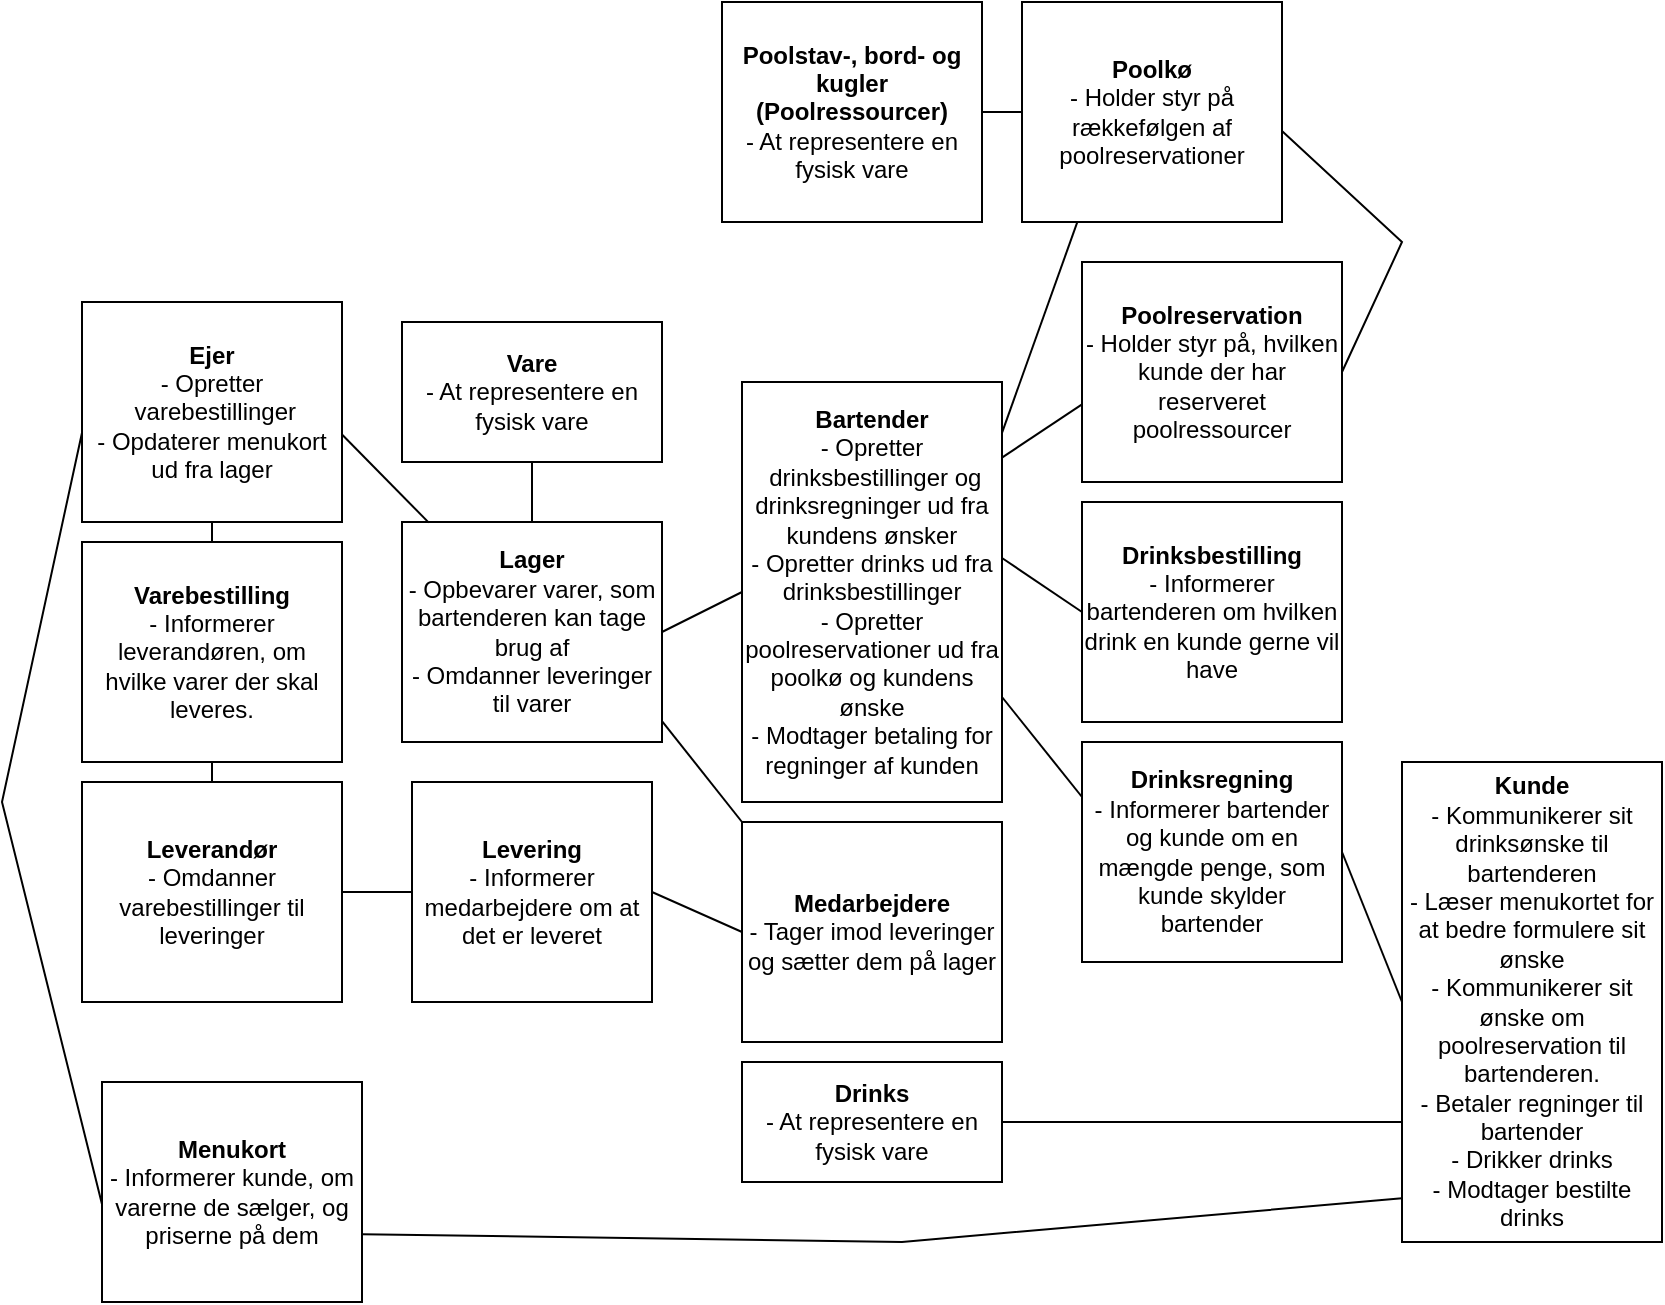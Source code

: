 <mxfile version="20.8.15" type="device"><diagram name="Page-1" id="MbwEsXsMckof3l9L05dJ"><mxGraphModel dx="2154" dy="1807" grid="1" gridSize="10" guides="1" tooltips="1" connect="1" arrows="1" fold="1" page="1" pageScale="1" pageWidth="850" pageHeight="1100" math="0" shadow="0"><root><mxCell id="0"/><mxCell id="1" parent="0"/><mxCell id="rj1FoROS2vU7tm3OQ0Xq-1" value="&lt;div&gt;&lt;b&gt;Vare&lt;/b&gt;&lt;/div&gt;&lt;div&gt;- At representere en fysisk vare&lt;br&gt;&lt;/div&gt;" style="rounded=0;whiteSpace=wrap;html=1;" vertex="1" parent="1"><mxGeometry x="150" y="50" width="130" height="70" as="geometry"/></mxCell><mxCell id="rj1FoROS2vU7tm3OQ0Xq-2" value="&lt;div&gt;&lt;b&gt;Levering&lt;/b&gt;&lt;/div&gt;&lt;div&gt;- Informerer medarbejdere om at det er leveret&lt;br&gt;&lt;/div&gt;" style="rounded=0;whiteSpace=wrap;html=1;" vertex="1" parent="1"><mxGeometry x="155" y="280" width="120" height="110" as="geometry"/></mxCell><mxCell id="rj1FoROS2vU7tm3OQ0Xq-3" value="&lt;div&gt;&lt;b&gt;Menukort&lt;/b&gt;&lt;/div&gt;&lt;div&gt;- Informerer kunde, om varerne de sælger, og priserne på dem&lt;br&gt;&lt;/div&gt;" style="rounded=0;whiteSpace=wrap;html=1;" vertex="1" parent="1"><mxGeometry y="430" width="130" height="110" as="geometry"/></mxCell><mxCell id="rj1FoROS2vU7tm3OQ0Xq-5" value="&lt;b&gt;Lager&lt;/b&gt;&lt;div&gt;- Opbevarer varer, som bartenderen kan tage brug af&lt;/div&gt;&lt;div&gt;- Omdanner leveringer til varer&lt;br&gt;&lt;/div&gt;" style="rounded=0;whiteSpace=wrap;html=1;" vertex="1" parent="1"><mxGeometry x="150" y="150" width="130" height="110" as="geometry"/></mxCell><mxCell id="rj1FoROS2vU7tm3OQ0Xq-6" value="&lt;b&gt;Medarbejdere&lt;/b&gt;&lt;div&gt;- Tager imod leveringer og sætter dem på lager&lt;br&gt;&lt;/div&gt;" style="rounded=0;whiteSpace=wrap;html=1;" vertex="1" parent="1"><mxGeometry x="320" y="300" width="130" height="110" as="geometry"/></mxCell><mxCell id="rj1FoROS2vU7tm3OQ0Xq-7" value="&lt;b&gt;Bartender&lt;/b&gt;&lt;div&gt;- Opretter&lt;br&gt;&lt;/div&gt;&lt;div&gt;&amp;nbsp;drinksbestillinger og drinksregninger ud fra kundens ønsker&lt;/div&gt;&lt;div&gt;- Opretter drinks ud fra drinksbestillinger&lt;br&gt;&lt;/div&gt;&lt;div&gt;- Opretter poolreservationer ud fra poolkø og kundens ønske&lt;/div&gt;&lt;div&gt;- Modtager betaling for regninger af kunden&lt;br&gt;&lt;/div&gt;" style="rounded=0;whiteSpace=wrap;html=1;" vertex="1" parent="1"><mxGeometry x="320" y="80" width="130" height="210" as="geometry"/></mxCell><mxCell id="rj1FoROS2vU7tm3OQ0Xq-8" value="&lt;b&gt;Ejer&lt;/b&gt;&lt;div&gt;- Opretter&lt;br&gt;&lt;/div&gt;&lt;div&gt;&amp;nbsp;varebestillinger&lt;/div&gt;&lt;div&gt;- Opdaterer menukort ud fra lager&lt;br&gt;&lt;/div&gt;" style="rounded=0;whiteSpace=wrap;html=1;" vertex="1" parent="1"><mxGeometry x="-10" y="40" width="130" height="110" as="geometry"/></mxCell><mxCell id="rj1FoROS2vU7tm3OQ0Xq-9" value="&lt;div&gt;&lt;b&gt;Poolstav-, bord- og kugler (Poolressourcer)&lt;br&gt;&lt;/b&gt;&lt;/div&gt;&lt;div&gt;- At representere en fysisk vare&lt;br&gt;&lt;/div&gt;" style="rounded=0;whiteSpace=wrap;html=1;" vertex="1" parent="1"><mxGeometry x="310" y="-110" width="130" height="110" as="geometry"/></mxCell><mxCell id="rj1FoROS2vU7tm3OQ0Xq-10" value="&lt;div&gt;&lt;b&gt;Poolreservation&lt;/b&gt;&lt;/div&gt;&lt;div&gt;- Holder styr på, hvilken kunde der har reserveret&lt;b&gt; &lt;/b&gt;poolressourcer&lt;br&gt;&lt;/div&gt;" style="rounded=0;whiteSpace=wrap;html=1;" vertex="1" parent="1"><mxGeometry x="490" y="20" width="130" height="110" as="geometry"/></mxCell><mxCell id="rj1FoROS2vU7tm3OQ0Xq-11" value="&lt;div&gt;&lt;b&gt;Poolkø&lt;/b&gt;&lt;/div&gt;- Holder styr på rækkefølgen af poolreservationer" style="rounded=0;whiteSpace=wrap;html=1;" vertex="1" parent="1"><mxGeometry x="460" y="-110" width="130" height="110" as="geometry"/></mxCell><mxCell id="rj1FoROS2vU7tm3OQ0Xq-12" value="&lt;b&gt;Kunde&lt;/b&gt;&lt;div&gt;- Kommunikerer sit drinksønske til bartenderen&lt;/div&gt;&lt;div&gt;- Læser menukortet for at bedre formulere sit ønske&lt;/div&gt;&lt;div&gt;- Kommunikerer sit ønske om poolreservation til bartenderen.&lt;/div&gt;&lt;div&gt;- Betaler regninger til bartender&lt;/div&gt;&lt;div&gt;- Drikker drinks&lt;/div&gt;&lt;div&gt;- Modtager bestilte drinks&lt;br&gt;&lt;/div&gt;" style="rounded=0;whiteSpace=wrap;html=1;" vertex="1" parent="1"><mxGeometry x="650" y="270" width="130" height="240" as="geometry"/></mxCell><mxCell id="rj1FoROS2vU7tm3OQ0Xq-13" value="&lt;b&gt;Varebestilling&lt;/b&gt;&lt;div&gt;- Informerer leverandøren, om hvilke varer der skal leveres.&lt;br&gt;&lt;/div&gt;" style="rounded=0;whiteSpace=wrap;html=1;" vertex="1" parent="1"><mxGeometry x="-10" y="160" width="130" height="110" as="geometry"/></mxCell><mxCell id="rj1FoROS2vU7tm3OQ0Xq-14" value="&lt;b&gt;Drinksbestilling&lt;/b&gt;&lt;div&gt;- Informerer bartenderen om hvilken drink en kunde gerne vil have&lt;br&gt;&lt;/div&gt;" style="rounded=0;whiteSpace=wrap;html=1;" vertex="1" parent="1"><mxGeometry x="490" y="140" width="130" height="110" as="geometry"/></mxCell><mxCell id="rj1FoROS2vU7tm3OQ0Xq-15" value="&lt;b&gt;Drinksregning&lt;/b&gt;&lt;div&gt;- Informerer bartender og kunde om en mængde penge, som kunde skylder bartender&lt;br&gt;&lt;/div&gt;" style="rounded=0;whiteSpace=wrap;html=1;" vertex="1" parent="1"><mxGeometry x="490" y="260" width="130" height="110" as="geometry"/></mxCell><mxCell id="rj1FoROS2vU7tm3OQ0Xq-16" value="&lt;b&gt;Drinks&lt;/b&gt;&lt;div&gt;- At representere en fysisk vare&lt;br&gt;&lt;/div&gt;" style="rounded=0;whiteSpace=wrap;html=1;" vertex="1" parent="1"><mxGeometry x="320" y="420" width="130" height="60" as="geometry"/></mxCell><mxCell id="rj1FoROS2vU7tm3OQ0Xq-19" value="" style="endArrow=none;html=1;rounded=0;entryX=1;entryY=0.5;entryDx=0;entryDy=0;exitX=0;exitY=0.5;exitDx=0;exitDy=0;" edge="1" parent="1" source="rj1FoROS2vU7tm3OQ0Xq-6" target="rj1FoROS2vU7tm3OQ0Xq-2"><mxGeometry width="50" height="50" relative="1" as="geometry"><mxPoint x="410" y="370" as="sourcePoint"/><mxPoint x="460" y="320" as="targetPoint"/></mxGeometry></mxCell><mxCell id="rj1FoROS2vU7tm3OQ0Xq-20" value="" style="endArrow=none;html=1;rounded=0;entryX=1;entryY=0.5;entryDx=0;entryDy=0;exitX=0;exitY=0.5;exitDx=0;exitDy=0;exitPerimeter=0;" edge="1" parent="1" source="rj1FoROS2vU7tm3OQ0Xq-7" target="rj1FoROS2vU7tm3OQ0Xq-5"><mxGeometry width="50" height="50" relative="1" as="geometry"><mxPoint x="310" y="270" as="sourcePoint"/><mxPoint x="270" y="270" as="targetPoint"/></mxGeometry></mxCell><mxCell id="rj1FoROS2vU7tm3OQ0Xq-21" value="" style="endArrow=none;html=1;rounded=0;entryX=0.5;entryY=0;entryDx=0;entryDy=0;exitX=0.5;exitY=1;exitDx=0;exitDy=0;" edge="1" parent="1" source="rj1FoROS2vU7tm3OQ0Xq-1" target="rj1FoROS2vU7tm3OQ0Xq-5"><mxGeometry width="50" height="50" relative="1" as="geometry"><mxPoint x="250" y="130" as="sourcePoint"/><mxPoint x="210" y="135" as="targetPoint"/></mxGeometry></mxCell><mxCell id="rj1FoROS2vU7tm3OQ0Xq-24" value="" style="endArrow=none;html=1;rounded=0;entryX=0.5;entryY=0;entryDx=0;entryDy=0;exitX=0.5;exitY=1;exitDx=0;exitDy=0;" edge="1" parent="1" source="rj1FoROS2vU7tm3OQ0Xq-8" target="rj1FoROS2vU7tm3OQ0Xq-13"><mxGeometry width="50" height="50" relative="1" as="geometry"><mxPoint x="590" y="320" as="sourcePoint"/><mxPoint x="550" y="335" as="targetPoint"/></mxGeometry></mxCell><mxCell id="rj1FoROS2vU7tm3OQ0Xq-26" value="&lt;div&gt;&lt;b&gt;Leverandør&lt;/b&gt;&lt;/div&gt;&lt;div&gt;- Omdanner varebestillinger til leveringer&lt;br&gt;&lt;/div&gt;" style="rounded=0;whiteSpace=wrap;html=1;" vertex="1" parent="1"><mxGeometry x="-10" y="280" width="130" height="110" as="geometry"/></mxCell><mxCell id="rj1FoROS2vU7tm3OQ0Xq-27" value="" style="endArrow=none;html=1;rounded=0;entryX=0.5;entryY=0;entryDx=0;entryDy=0;exitX=0.5;exitY=1;exitDx=0;exitDy=0;" edge="1" parent="1" source="rj1FoROS2vU7tm3OQ0Xq-13" target="rj1FoROS2vU7tm3OQ0Xq-26"><mxGeometry width="50" height="50" relative="1" as="geometry"><mxPoint x="55" y="150" as="sourcePoint"/><mxPoint x="55" y="160" as="targetPoint"/></mxGeometry></mxCell><mxCell id="rj1FoROS2vU7tm3OQ0Xq-28" value="" style="endArrow=none;html=1;rounded=0;entryX=1;entryY=0.5;entryDx=0;entryDy=0;exitX=0;exitY=0.5;exitDx=0;exitDy=0;" edge="1" parent="1" source="rj1FoROS2vU7tm3OQ0Xq-2" target="rj1FoROS2vU7tm3OQ0Xq-26"><mxGeometry width="50" height="50" relative="1" as="geometry"><mxPoint x="55" y="270" as="sourcePoint"/><mxPoint x="65" y="290" as="targetPoint"/></mxGeometry></mxCell><mxCell id="rj1FoROS2vU7tm3OQ0Xq-30" value="" style="endArrow=none;html=1;rounded=0;entryX=0;entryY=0;entryDx=0;entryDy=0;exitX=1;exitY=0.905;exitDx=0;exitDy=0;exitPerimeter=0;" edge="1" parent="1" source="rj1FoROS2vU7tm3OQ0Xq-5" target="rj1FoROS2vU7tm3OQ0Xq-6"><mxGeometry width="50" height="50" relative="1" as="geometry"><mxPoint x="330" y="345" as="sourcePoint"/><mxPoint x="290" y="345" as="targetPoint"/></mxGeometry></mxCell><mxCell id="rj1FoROS2vU7tm3OQ0Xq-32" value="" style="endArrow=none;html=1;rounded=0;exitX=0;exitY=0.25;exitDx=0;exitDy=0;entryX=1;entryY=0.75;entryDx=0;entryDy=0;" edge="1" parent="1" source="rj1FoROS2vU7tm3OQ0Xq-15" target="rj1FoROS2vU7tm3OQ0Xq-7"><mxGeometry width="50" height="50" relative="1" as="geometry"><mxPoint x="520" y="207.5" as="sourcePoint"/><mxPoint x="460" y="230" as="targetPoint"/></mxGeometry></mxCell><mxCell id="rj1FoROS2vU7tm3OQ0Xq-33" value="" style="endArrow=none;html=1;rounded=0;exitX=0;exitY=0.5;exitDx=0;exitDy=0;entryX=1;entryY=0.419;entryDx=0;entryDy=0;entryPerimeter=0;" edge="1" parent="1" source="rj1FoROS2vU7tm3OQ0Xq-14" target="rj1FoROS2vU7tm3OQ0Xq-7"><mxGeometry width="50" height="50" relative="1" as="geometry"><mxPoint x="520" y="357.5" as="sourcePoint"/><mxPoint x="461.69" y="216.1" as="targetPoint"/></mxGeometry></mxCell><mxCell id="rj1FoROS2vU7tm3OQ0Xq-34" value="" style="endArrow=none;html=1;rounded=0;exitX=1;exitY=0.5;exitDx=0;exitDy=0;entryX=0;entryY=0.5;entryDx=0;entryDy=0;" edge="1" parent="1" source="rj1FoROS2vU7tm3OQ0Xq-15" target="rj1FoROS2vU7tm3OQ0Xq-12"><mxGeometry width="50" height="50" relative="1" as="geometry"><mxPoint x="500" y="297.5" as="sourcePoint"/><mxPoint x="460" y="247.5" as="targetPoint"/></mxGeometry></mxCell><mxCell id="rj1FoROS2vU7tm3OQ0Xq-35" value="" style="endArrow=none;html=1;rounded=0;exitX=0;exitY=0.75;exitDx=0;exitDy=0;entryX=1;entryY=0.5;entryDx=0;entryDy=0;" edge="1" parent="1" source="rj1FoROS2vU7tm3OQ0Xq-12" target="rj1FoROS2vU7tm3OQ0Xq-16"><mxGeometry width="50" height="50" relative="1" as="geometry"><mxPoint x="630" y="325" as="sourcePoint"/><mxPoint x="660" y="365" as="targetPoint"/></mxGeometry></mxCell><mxCell id="rj1FoROS2vU7tm3OQ0Xq-36" value="" style="endArrow=none;html=1;rounded=0;exitX=0;exitY=0.647;exitDx=0;exitDy=0;entryX=1;entryY=0.18;entryDx=0;entryDy=0;entryPerimeter=0;exitPerimeter=0;" edge="1" parent="1" source="rj1FoROS2vU7tm3OQ0Xq-10" target="rj1FoROS2vU7tm3OQ0Xq-7"><mxGeometry width="50" height="50" relative="1" as="geometry"><mxPoint x="510" y="130" as="sourcePoint"/><mxPoint x="470" y="102.99" as="targetPoint"/></mxGeometry></mxCell><mxCell id="rj1FoROS2vU7tm3OQ0Xq-37" value="" style="endArrow=none;html=1;rounded=0;exitX=1;exitY=0.586;exitDx=0;exitDy=0;entryX=1;entryY=0.5;entryDx=0;entryDy=0;exitPerimeter=0;" edge="1" parent="1" source="rj1FoROS2vU7tm3OQ0Xq-11" target="rj1FoROS2vU7tm3OQ0Xq-10"><mxGeometry width="50" height="50" relative="1" as="geometry"><mxPoint x="660" y="61.68" as="sourcePoint"/><mxPoint x="620" y="88.31" as="targetPoint"/><Array as="points"><mxPoint x="650" y="10"/></Array></mxGeometry></mxCell><mxCell id="rj1FoROS2vU7tm3OQ0Xq-39" value="" style="endArrow=none;html=1;rounded=0;exitX=0.212;exitY=1.003;exitDx=0;exitDy=0;exitPerimeter=0;entryX=1;entryY=0.121;entryDx=0;entryDy=0;entryPerimeter=0;" edge="1" parent="1" source="rj1FoROS2vU7tm3OQ0Xq-11" target="rj1FoROS2vU7tm3OQ0Xq-7"><mxGeometry width="50" height="50" relative="1" as="geometry"><mxPoint x="490" y="113.37" as="sourcePoint"/><mxPoint x="450" y="100" as="targetPoint"/></mxGeometry></mxCell><mxCell id="rj1FoROS2vU7tm3OQ0Xq-40" value="" style="endArrow=none;html=1;rounded=0;exitX=0;exitY=0.5;exitDx=0;exitDy=0;entryX=1;entryY=0.5;entryDx=0;entryDy=0;" edge="1" parent="1" source="rj1FoROS2vU7tm3OQ0Xq-11" target="rj1FoROS2vU7tm3OQ0Xq-9"><mxGeometry width="50" height="50" relative="1" as="geometry"><mxPoint x="497.56" y="10.33" as="sourcePoint"/><mxPoint x="460" y="115.41" as="targetPoint"/></mxGeometry></mxCell><mxCell id="rj1FoROS2vU7tm3OQ0Xq-41" value="" style="endArrow=none;html=1;rounded=0;entryX=0;entryY=0.556;entryDx=0;entryDy=0;exitX=0;exitY=0.594;exitDx=0;exitDy=0;exitPerimeter=0;entryPerimeter=0;" edge="1" parent="1" source="rj1FoROS2vU7tm3OQ0Xq-8" target="rj1FoROS2vU7tm3OQ0Xq-3"><mxGeometry width="50" height="50" relative="1" as="geometry"><mxPoint x="195" y="459.78" as="sourcePoint"/><mxPoint x="235" y="510.23" as="targetPoint"/><Array as="points"><mxPoint x="-50" y="290"/></Array></mxGeometry></mxCell><mxCell id="rj1FoROS2vU7tm3OQ0Xq-44" value="" style="endArrow=none;html=1;rounded=0;entryX=1;entryY=0.602;entryDx=0;entryDy=0;exitX=0.103;exitY=0.003;exitDx=0;exitDy=0;exitPerimeter=0;entryPerimeter=0;" edge="1" parent="1" source="rj1FoROS2vU7tm3OQ0Xq-5" target="rj1FoROS2vU7tm3OQ0Xq-8"><mxGeometry width="50" height="50" relative="1" as="geometry"><mxPoint x="170" y="130" as="sourcePoint"/><mxPoint x="130" y="150" as="targetPoint"/></mxGeometry></mxCell><mxCell id="rj1FoROS2vU7tm3OQ0Xq-45" value="" style="endArrow=none;html=1;rounded=0;entryX=1;entryY=0.692;entryDx=0;entryDy=0;exitX=0;exitY=0.909;exitDx=0;exitDy=0;exitPerimeter=0;entryPerimeter=0;" edge="1" parent="1" source="rj1FoROS2vU7tm3OQ0Xq-12" target="rj1FoROS2vU7tm3OQ0Xq-3"><mxGeometry width="50" height="50" relative="1" as="geometry"><mxPoint x="223.39" y="524.11" as="sourcePoint"/><mxPoint x="180" y="480" as="targetPoint"/><Array as="points"><mxPoint x="400" y="510"/></Array></mxGeometry></mxCell></root></mxGraphModel></diagram></mxfile>